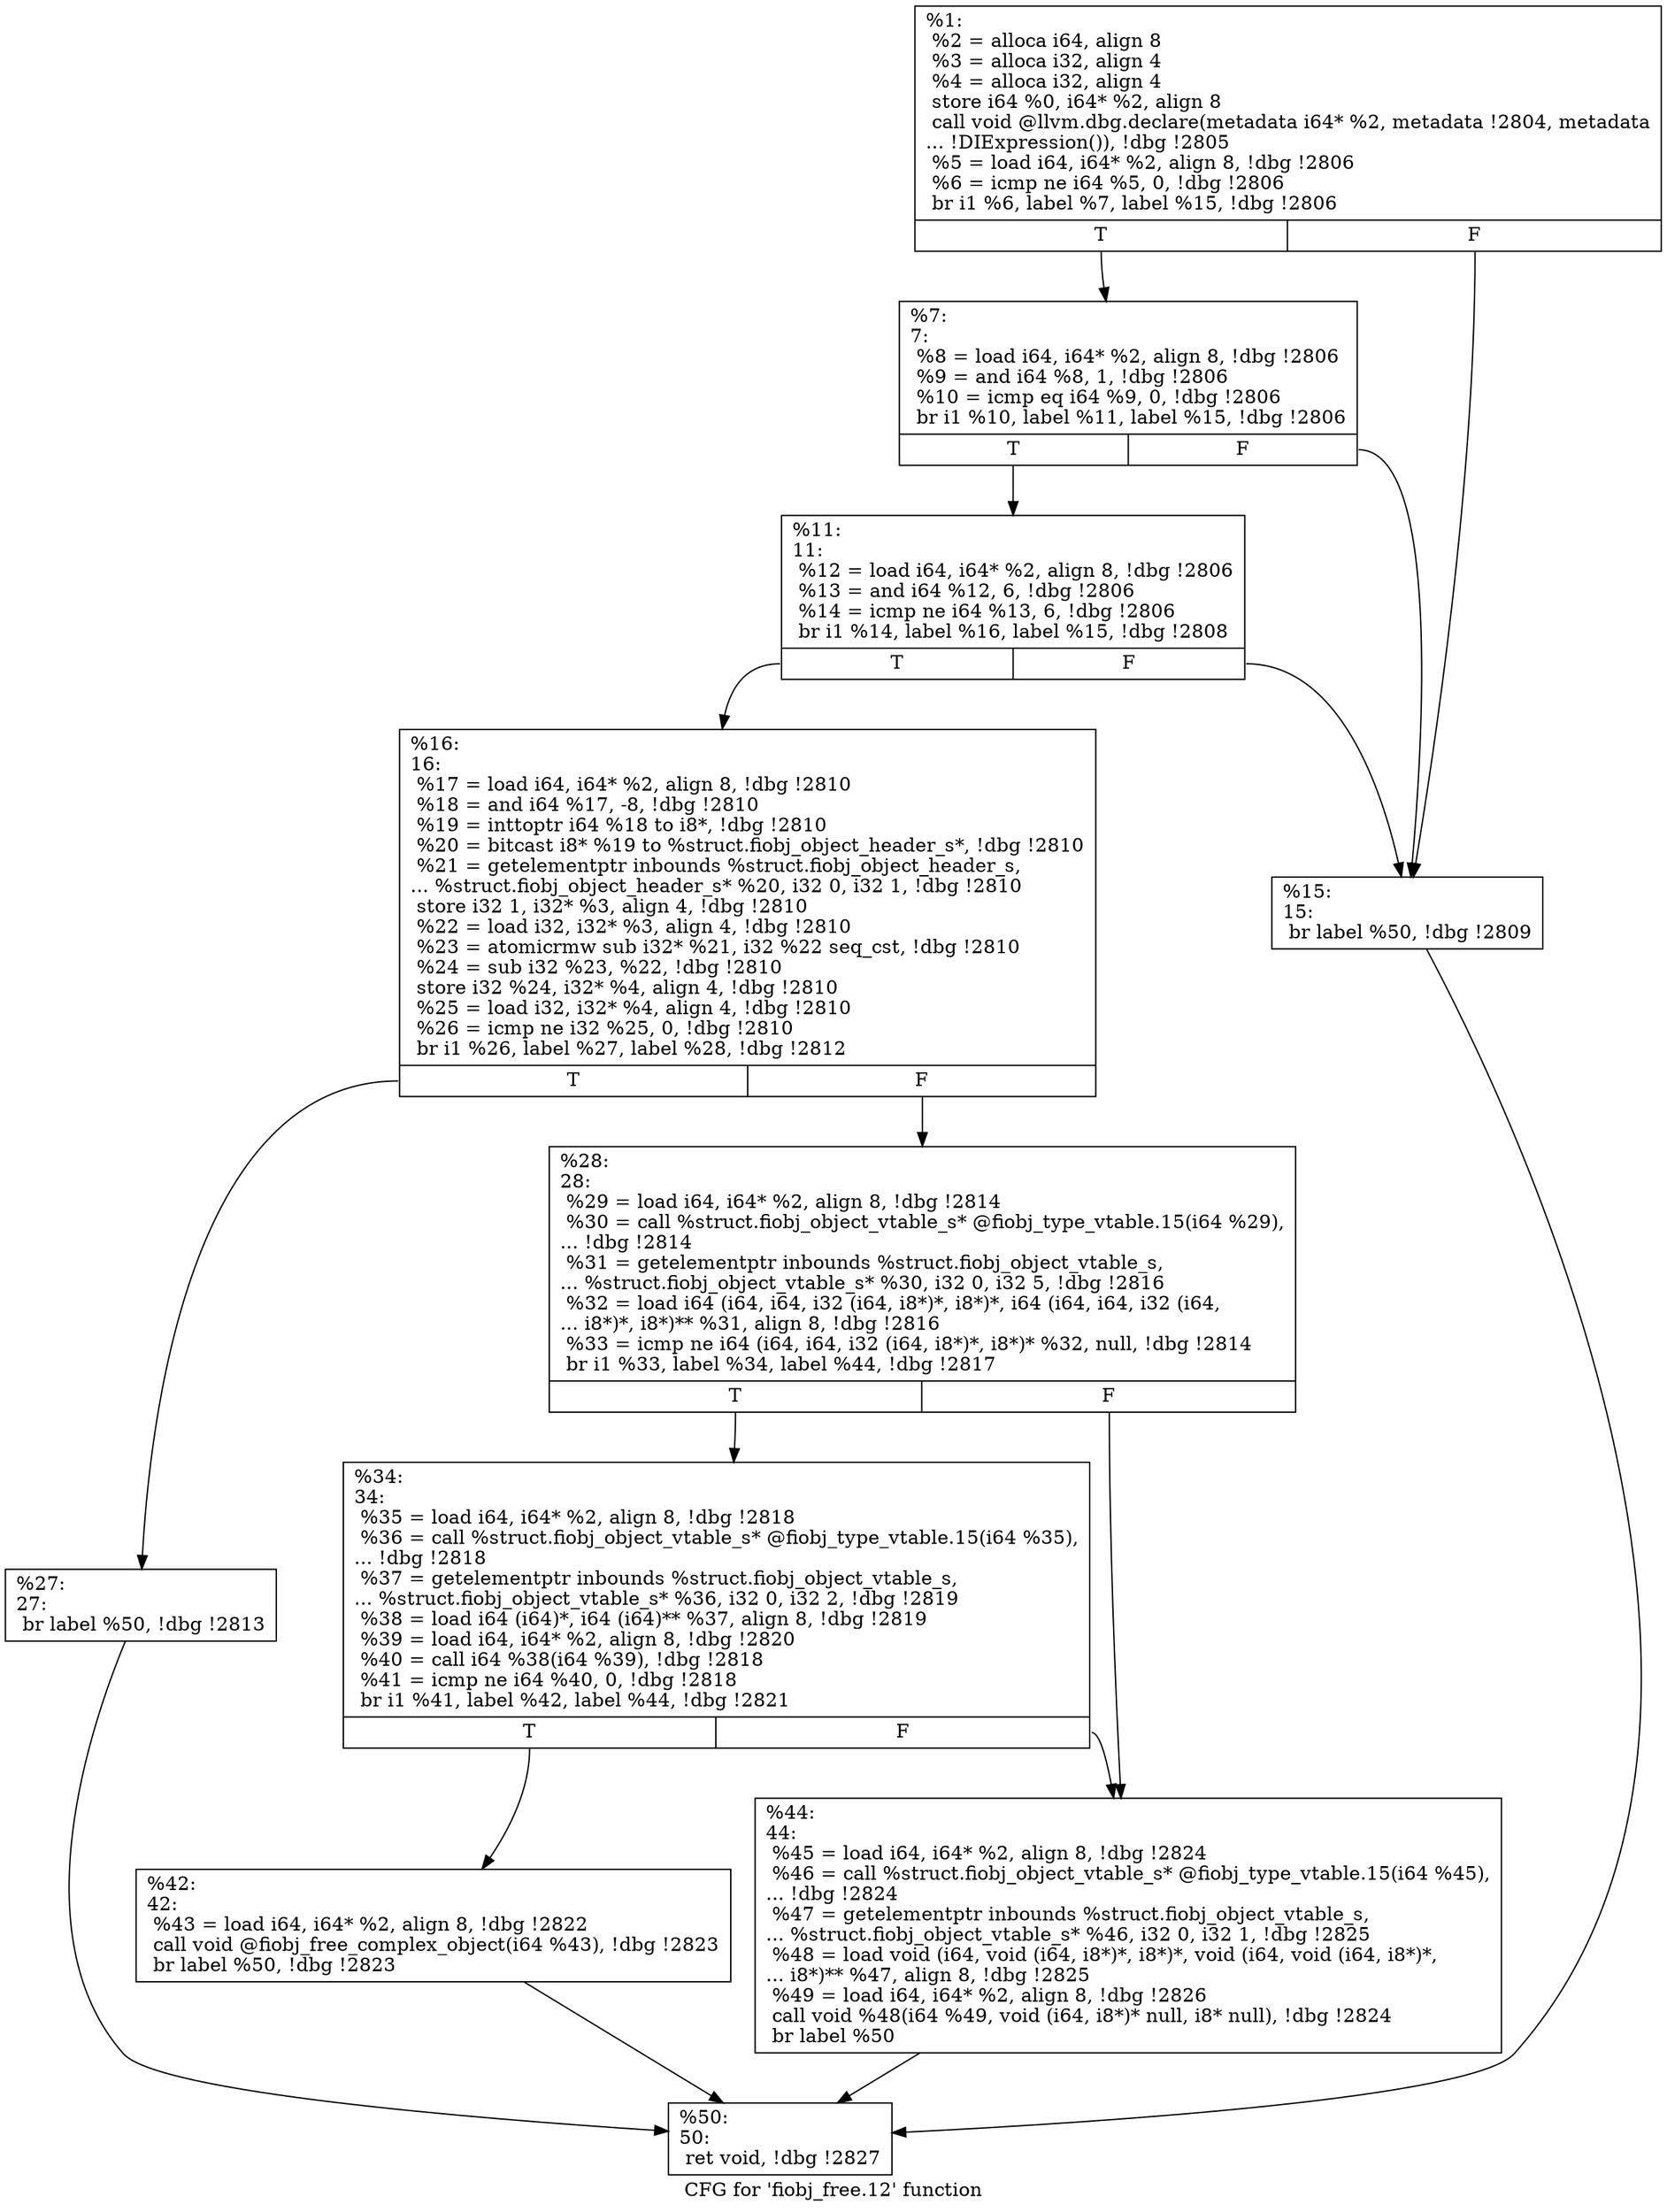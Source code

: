 digraph "CFG for 'fiobj_free.12' function" {
	label="CFG for 'fiobj_free.12' function";

	Node0x556851d85400 [shape=record,label="{%1:\l  %2 = alloca i64, align 8\l  %3 = alloca i32, align 4\l  %4 = alloca i32, align 4\l  store i64 %0, i64* %2, align 8\l  call void @llvm.dbg.declare(metadata i64* %2, metadata !2804, metadata\l... !DIExpression()), !dbg !2805\l  %5 = load i64, i64* %2, align 8, !dbg !2806\l  %6 = icmp ne i64 %5, 0, !dbg !2806\l  br i1 %6, label %7, label %15, !dbg !2806\l|{<s0>T|<s1>F}}"];
	Node0x556851d85400:s0 -> Node0x556851d854e0;
	Node0x556851d85400:s1 -> Node0x556851d85580;
	Node0x556851d854e0 [shape=record,label="{%7:\l7:                                                \l  %8 = load i64, i64* %2, align 8, !dbg !2806\l  %9 = and i64 %8, 1, !dbg !2806\l  %10 = icmp eq i64 %9, 0, !dbg !2806\l  br i1 %10, label %11, label %15, !dbg !2806\l|{<s0>T|<s1>F}}"];
	Node0x556851d854e0:s0 -> Node0x556851d85530;
	Node0x556851d854e0:s1 -> Node0x556851d85580;
	Node0x556851d85530 [shape=record,label="{%11:\l11:                                               \l  %12 = load i64, i64* %2, align 8, !dbg !2806\l  %13 = and i64 %12, 6, !dbg !2806\l  %14 = icmp ne i64 %13, 6, !dbg !2806\l  br i1 %14, label %16, label %15, !dbg !2808\l|{<s0>T|<s1>F}}"];
	Node0x556851d85530:s0 -> Node0x556851d855d0;
	Node0x556851d85530:s1 -> Node0x556851d85580;
	Node0x556851d85580 [shape=record,label="{%15:\l15:                                               \l  br label %50, !dbg !2809\l}"];
	Node0x556851d85580 -> Node0x556851d857b0;
	Node0x556851d855d0 [shape=record,label="{%16:\l16:                                               \l  %17 = load i64, i64* %2, align 8, !dbg !2810\l  %18 = and i64 %17, -8, !dbg !2810\l  %19 = inttoptr i64 %18 to i8*, !dbg !2810\l  %20 = bitcast i8* %19 to %struct.fiobj_object_header_s*, !dbg !2810\l  %21 = getelementptr inbounds %struct.fiobj_object_header_s,\l... %struct.fiobj_object_header_s* %20, i32 0, i32 1, !dbg !2810\l  store i32 1, i32* %3, align 4, !dbg !2810\l  %22 = load i32, i32* %3, align 4, !dbg !2810\l  %23 = atomicrmw sub i32* %21, i32 %22 seq_cst, !dbg !2810\l  %24 = sub i32 %23, %22, !dbg !2810\l  store i32 %24, i32* %4, align 4, !dbg !2810\l  %25 = load i32, i32* %4, align 4, !dbg !2810\l  %26 = icmp ne i32 %25, 0, !dbg !2810\l  br i1 %26, label %27, label %28, !dbg !2812\l|{<s0>T|<s1>F}}"];
	Node0x556851d855d0:s0 -> Node0x556851d85620;
	Node0x556851d855d0:s1 -> Node0x556851d85670;
	Node0x556851d85620 [shape=record,label="{%27:\l27:                                               \l  br label %50, !dbg !2813\l}"];
	Node0x556851d85620 -> Node0x556851d857b0;
	Node0x556851d85670 [shape=record,label="{%28:\l28:                                               \l  %29 = load i64, i64* %2, align 8, !dbg !2814\l  %30 = call %struct.fiobj_object_vtable_s* @fiobj_type_vtable.15(i64 %29),\l... !dbg !2814\l  %31 = getelementptr inbounds %struct.fiobj_object_vtable_s,\l... %struct.fiobj_object_vtable_s* %30, i32 0, i32 5, !dbg !2816\l  %32 = load i64 (i64, i64, i32 (i64, i8*)*, i8*)*, i64 (i64, i64, i32 (i64,\l... i8*)*, i8*)** %31, align 8, !dbg !2816\l  %33 = icmp ne i64 (i64, i64, i32 (i64, i8*)*, i8*)* %32, null, !dbg !2814\l  br i1 %33, label %34, label %44, !dbg !2817\l|{<s0>T|<s1>F}}"];
	Node0x556851d85670:s0 -> Node0x556851d856c0;
	Node0x556851d85670:s1 -> Node0x556851d85760;
	Node0x556851d856c0 [shape=record,label="{%34:\l34:                                               \l  %35 = load i64, i64* %2, align 8, !dbg !2818\l  %36 = call %struct.fiobj_object_vtable_s* @fiobj_type_vtable.15(i64 %35),\l... !dbg !2818\l  %37 = getelementptr inbounds %struct.fiobj_object_vtable_s,\l... %struct.fiobj_object_vtable_s* %36, i32 0, i32 2, !dbg !2819\l  %38 = load i64 (i64)*, i64 (i64)** %37, align 8, !dbg !2819\l  %39 = load i64, i64* %2, align 8, !dbg !2820\l  %40 = call i64 %38(i64 %39), !dbg !2818\l  %41 = icmp ne i64 %40, 0, !dbg !2818\l  br i1 %41, label %42, label %44, !dbg !2821\l|{<s0>T|<s1>F}}"];
	Node0x556851d856c0:s0 -> Node0x556851d85710;
	Node0x556851d856c0:s1 -> Node0x556851d85760;
	Node0x556851d85710 [shape=record,label="{%42:\l42:                                               \l  %43 = load i64, i64* %2, align 8, !dbg !2822\l  call void @fiobj_free_complex_object(i64 %43), !dbg !2823\l  br label %50, !dbg !2823\l}"];
	Node0x556851d85710 -> Node0x556851d857b0;
	Node0x556851d85760 [shape=record,label="{%44:\l44:                                               \l  %45 = load i64, i64* %2, align 8, !dbg !2824\l  %46 = call %struct.fiobj_object_vtable_s* @fiobj_type_vtable.15(i64 %45),\l... !dbg !2824\l  %47 = getelementptr inbounds %struct.fiobj_object_vtable_s,\l... %struct.fiobj_object_vtable_s* %46, i32 0, i32 1, !dbg !2825\l  %48 = load void (i64, void (i64, i8*)*, i8*)*, void (i64, void (i64, i8*)*,\l... i8*)** %47, align 8, !dbg !2825\l  %49 = load i64, i64* %2, align 8, !dbg !2826\l  call void %48(i64 %49, void (i64, i8*)* null, i8* null), !dbg !2824\l  br label %50\l}"];
	Node0x556851d85760 -> Node0x556851d857b0;
	Node0x556851d857b0 [shape=record,label="{%50:\l50:                                               \l  ret void, !dbg !2827\l}"];
}
